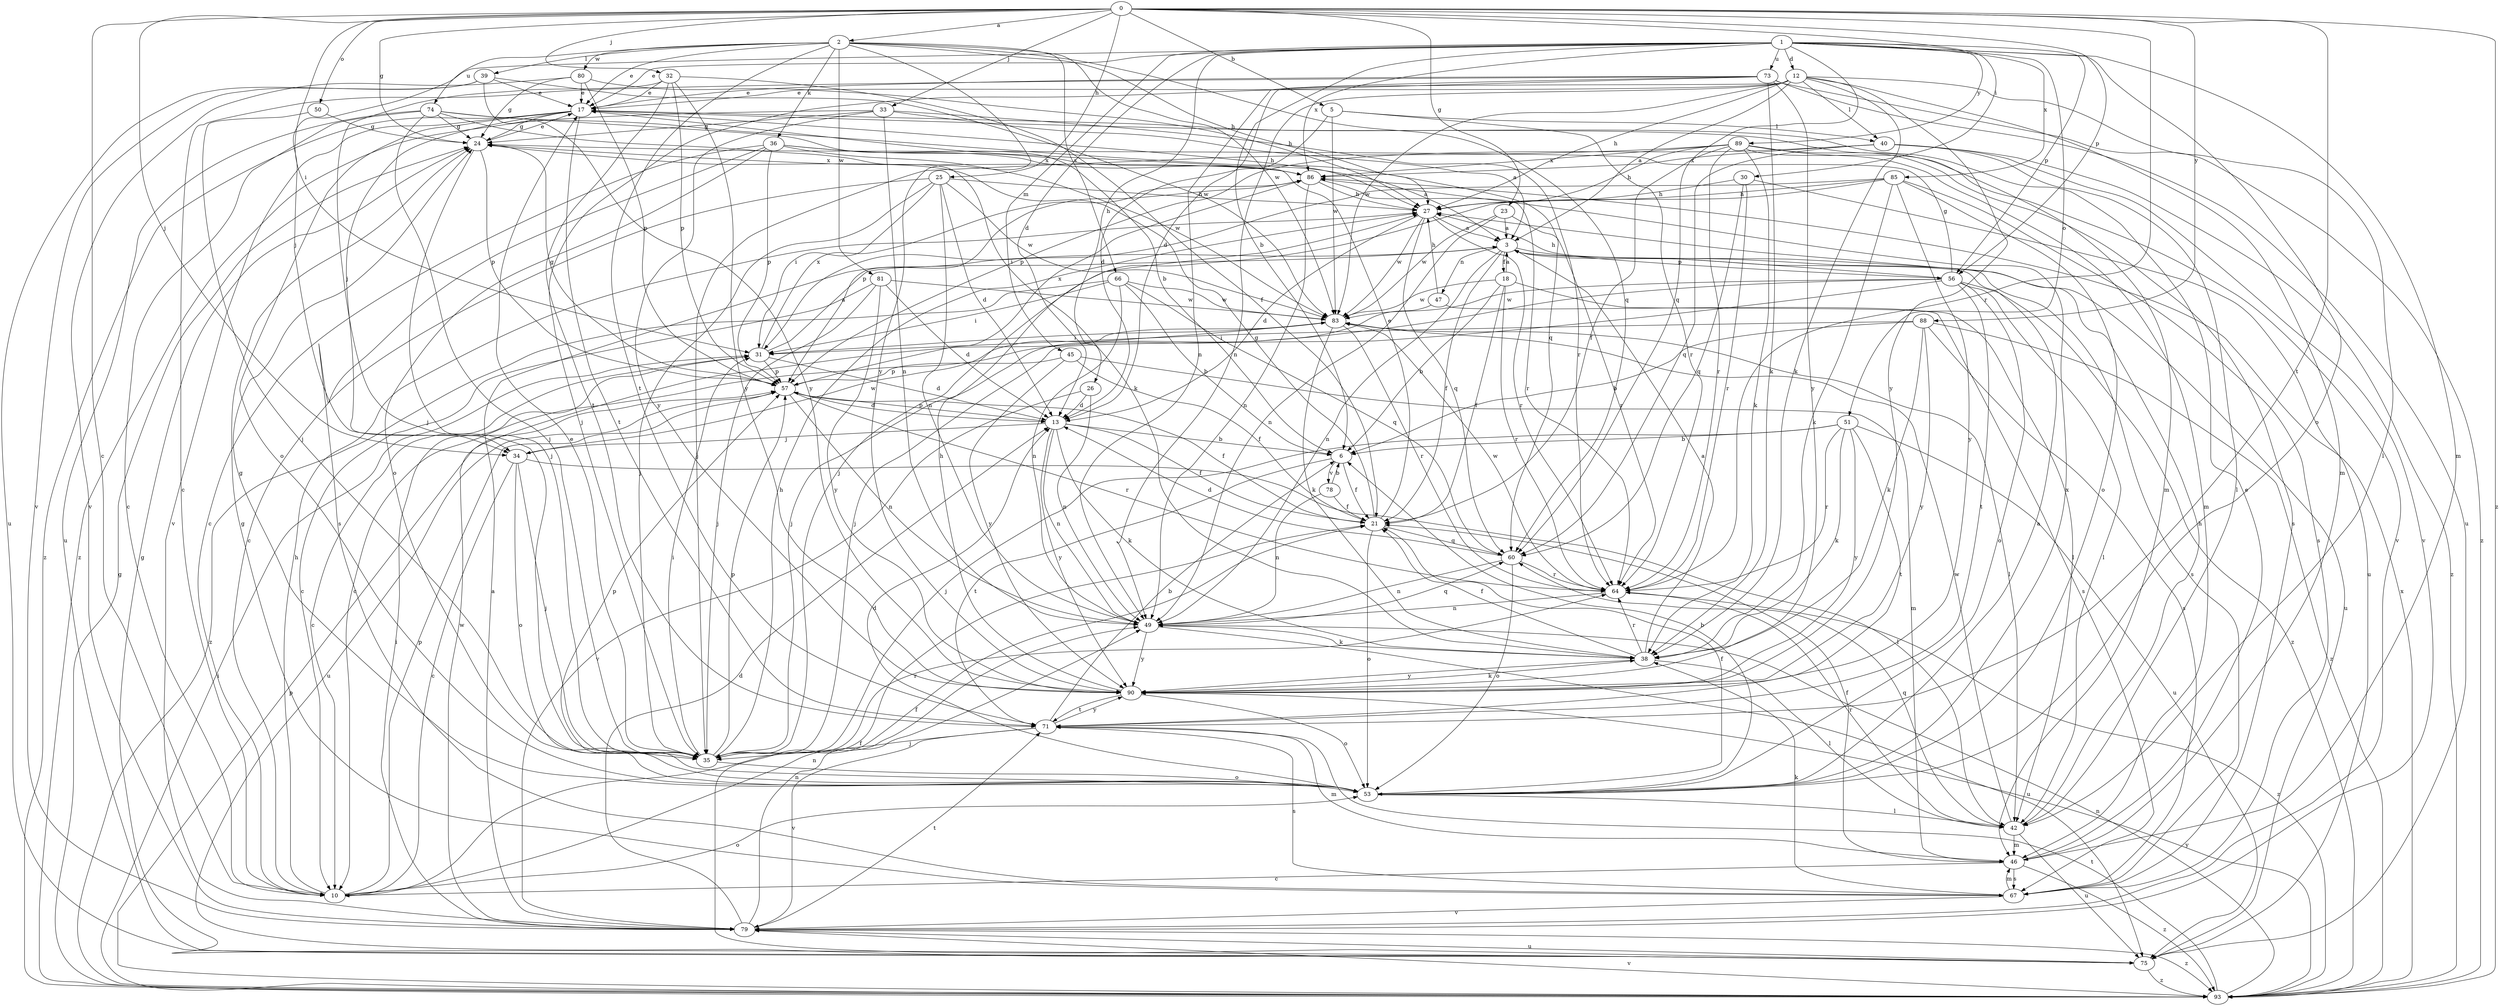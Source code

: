 strict digraph  {
0;
1;
2;
3;
5;
6;
10;
12;
13;
17;
18;
21;
23;
24;
25;
26;
27;
30;
31;
32;
33;
34;
35;
36;
38;
39;
40;
42;
45;
46;
47;
49;
50;
51;
53;
56;
57;
60;
64;
66;
67;
71;
73;
74;
75;
78;
79;
80;
81;
83;
85;
86;
88;
89;
90;
93;
0 -> 2  [label=a];
0 -> 5  [label=b];
0 -> 10  [label=c];
0 -> 23  [label=g];
0 -> 24  [label=g];
0 -> 25  [label=h];
0 -> 30  [label=i];
0 -> 31  [label=i];
0 -> 32  [label=j];
0 -> 33  [label=j];
0 -> 34  [label=j];
0 -> 50  [label=o];
0 -> 56  [label=p];
0 -> 64  [label=r];
0 -> 71  [label=t];
0 -> 88  [label=y];
0 -> 93  [label=z];
1 -> 6  [label=b];
1 -> 12  [label=d];
1 -> 13  [label=d];
1 -> 17  [label=e];
1 -> 26  [label=h];
1 -> 34  [label=j];
1 -> 45  [label=m];
1 -> 46  [label=m];
1 -> 51  [label=o];
1 -> 53  [label=o];
1 -> 56  [label=p];
1 -> 60  [label=q];
1 -> 73  [label=u];
1 -> 85  [label=x];
1 -> 86  [label=x];
1 -> 89  [label=y];
2 -> 17  [label=e];
2 -> 27  [label=h];
2 -> 36  [label=k];
2 -> 39  [label=l];
2 -> 60  [label=q];
2 -> 66  [label=s];
2 -> 71  [label=t];
2 -> 74  [label=u];
2 -> 80  [label=w];
2 -> 81  [label=w];
2 -> 83  [label=w];
2 -> 90  [label=y];
3 -> 18  [label=f];
3 -> 21  [label=f];
3 -> 47  [label=n];
3 -> 49  [label=n];
3 -> 56  [label=p];
3 -> 67  [label=s];
3 -> 75  [label=u];
5 -> 13  [label=d];
5 -> 40  [label=l];
5 -> 64  [label=r];
5 -> 83  [label=w];
6 -> 21  [label=f];
6 -> 71  [label=t];
6 -> 78  [label=v];
10 -> 21  [label=f];
10 -> 27  [label=h];
10 -> 49  [label=n];
10 -> 53  [label=o];
10 -> 57  [label=p];
12 -> 3  [label=a];
12 -> 13  [label=d];
12 -> 17  [label=e];
12 -> 27  [label=h];
12 -> 38  [label=k];
12 -> 40  [label=l];
12 -> 42  [label=l];
12 -> 46  [label=m];
12 -> 49  [label=n];
12 -> 83  [label=w];
12 -> 90  [label=y];
13 -> 6  [label=b];
13 -> 21  [label=f];
13 -> 34  [label=j];
13 -> 38  [label=k];
13 -> 49  [label=n];
13 -> 57  [label=p];
13 -> 90  [label=y];
17 -> 24  [label=g];
17 -> 27  [label=h];
17 -> 34  [label=j];
17 -> 46  [label=m];
17 -> 53  [label=o];
17 -> 71  [label=t];
17 -> 79  [label=v];
17 -> 93  [label=z];
18 -> 3  [label=a];
18 -> 6  [label=b];
18 -> 21  [label=f];
18 -> 42  [label=l];
18 -> 64  [label=r];
18 -> 83  [label=w];
21 -> 17  [label=e];
21 -> 24  [label=g];
21 -> 53  [label=o];
21 -> 60  [label=q];
23 -> 3  [label=a];
23 -> 49  [label=n];
23 -> 64  [label=r];
23 -> 83  [label=w];
24 -> 17  [label=e];
24 -> 35  [label=j];
24 -> 57  [label=p];
24 -> 86  [label=x];
25 -> 10  [label=c];
25 -> 13  [label=d];
25 -> 27  [label=h];
25 -> 31  [label=i];
25 -> 35  [label=j];
25 -> 49  [label=n];
25 -> 83  [label=w];
26 -> 13  [label=d];
26 -> 49  [label=n];
26 -> 79  [label=v];
27 -> 3  [label=a];
27 -> 13  [label=d];
27 -> 60  [label=q];
27 -> 64  [label=r];
27 -> 83  [label=w];
30 -> 27  [label=h];
30 -> 60  [label=q];
30 -> 64  [label=r];
30 -> 75  [label=u];
31 -> 3  [label=a];
31 -> 10  [label=c];
31 -> 13  [label=d];
31 -> 57  [label=p];
31 -> 86  [label=x];
32 -> 17  [label=e];
32 -> 21  [label=f];
32 -> 35  [label=j];
32 -> 57  [label=p];
32 -> 71  [label=t];
32 -> 90  [label=y];
33 -> 3  [label=a];
33 -> 24  [label=g];
33 -> 49  [label=n];
33 -> 64  [label=r];
33 -> 90  [label=y];
33 -> 93  [label=z];
34 -> 10  [label=c];
34 -> 35  [label=j];
34 -> 42  [label=l];
34 -> 53  [label=o];
34 -> 83  [label=w];
35 -> 17  [label=e];
35 -> 27  [label=h];
35 -> 31  [label=i];
35 -> 53  [label=o];
35 -> 57  [label=p];
35 -> 64  [label=r];
36 -> 3  [label=a];
36 -> 10  [label=c];
36 -> 53  [label=o];
36 -> 57  [label=p];
36 -> 67  [label=s];
36 -> 83  [label=w];
36 -> 86  [label=x];
38 -> 3  [label=a];
38 -> 21  [label=f];
38 -> 42  [label=l];
38 -> 64  [label=r];
38 -> 90  [label=y];
39 -> 17  [label=e];
39 -> 75  [label=u];
39 -> 79  [label=v];
39 -> 83  [label=w];
39 -> 90  [label=y];
40 -> 42  [label=l];
40 -> 57  [label=p];
40 -> 60  [label=q];
40 -> 79  [label=v];
40 -> 86  [label=x];
40 -> 93  [label=z];
42 -> 27  [label=h];
42 -> 46  [label=m];
42 -> 60  [label=q];
42 -> 64  [label=r];
42 -> 75  [label=u];
42 -> 83  [label=w];
45 -> 21  [label=f];
45 -> 46  [label=m];
45 -> 57  [label=p];
45 -> 90  [label=y];
46 -> 10  [label=c];
46 -> 17  [label=e];
46 -> 21  [label=f];
46 -> 67  [label=s];
46 -> 93  [label=z];
47 -> 27  [label=h];
47 -> 35  [label=j];
47 -> 67  [label=s];
49 -> 38  [label=k];
49 -> 60  [label=q];
49 -> 75  [label=u];
49 -> 90  [label=y];
50 -> 24  [label=g];
50 -> 35  [label=j];
51 -> 6  [label=b];
51 -> 35  [label=j];
51 -> 38  [label=k];
51 -> 64  [label=r];
51 -> 71  [label=t];
51 -> 75  [label=u];
51 -> 90  [label=y];
53 -> 3  [label=a];
53 -> 6  [label=b];
53 -> 13  [label=d];
53 -> 21  [label=f];
53 -> 24  [label=g];
53 -> 42  [label=l];
53 -> 57  [label=p];
53 -> 86  [label=x];
56 -> 10  [label=c];
56 -> 24  [label=g];
56 -> 27  [label=h];
56 -> 35  [label=j];
56 -> 42  [label=l];
56 -> 53  [label=o];
56 -> 71  [label=t];
56 -> 83  [label=w];
56 -> 93  [label=z];
57 -> 13  [label=d];
57 -> 21  [label=f];
57 -> 24  [label=g];
57 -> 49  [label=n];
57 -> 64  [label=r];
57 -> 75  [label=u];
57 -> 86  [label=x];
60 -> 13  [label=d];
60 -> 49  [label=n];
60 -> 53  [label=o];
60 -> 64  [label=r];
64 -> 49  [label=n];
64 -> 83  [label=w];
64 -> 93  [label=z];
66 -> 6  [label=b];
66 -> 31  [label=i];
66 -> 49  [label=n];
66 -> 60  [label=q];
66 -> 83  [label=w];
66 -> 93  [label=z];
67 -> 24  [label=g];
67 -> 38  [label=k];
67 -> 46  [label=m];
67 -> 79  [label=v];
71 -> 6  [label=b];
71 -> 35  [label=j];
71 -> 46  [label=m];
71 -> 67  [label=s];
71 -> 79  [label=v];
71 -> 90  [label=y];
73 -> 10  [label=c];
73 -> 17  [label=e];
73 -> 35  [label=j];
73 -> 38  [label=k];
73 -> 49  [label=n];
73 -> 75  [label=u];
73 -> 90  [label=y];
73 -> 93  [label=z];
74 -> 6  [label=b];
74 -> 10  [label=c];
74 -> 24  [label=g];
74 -> 35  [label=j];
74 -> 38  [label=k];
74 -> 60  [label=q];
74 -> 75  [label=u];
75 -> 21  [label=f];
75 -> 24  [label=g];
75 -> 93  [label=z];
78 -> 6  [label=b];
78 -> 21  [label=f];
78 -> 49  [label=n];
79 -> 3  [label=a];
79 -> 13  [label=d];
79 -> 31  [label=i];
79 -> 49  [label=n];
79 -> 71  [label=t];
79 -> 75  [label=u];
79 -> 83  [label=w];
79 -> 93  [label=z];
80 -> 17  [label=e];
80 -> 24  [label=g];
80 -> 27  [label=h];
80 -> 57  [label=p];
80 -> 79  [label=v];
81 -> 10  [label=c];
81 -> 13  [label=d];
81 -> 35  [label=j];
81 -> 83  [label=w];
81 -> 90  [label=y];
83 -> 31  [label=i];
83 -> 38  [label=k];
83 -> 42  [label=l];
83 -> 64  [label=r];
85 -> 27  [label=h];
85 -> 31  [label=i];
85 -> 35  [label=j];
85 -> 38  [label=k];
85 -> 53  [label=o];
85 -> 67  [label=s];
85 -> 90  [label=y];
86 -> 27  [label=h];
86 -> 49  [label=n];
86 -> 57  [label=p];
86 -> 64  [label=r];
88 -> 6  [label=b];
88 -> 31  [label=i];
88 -> 38  [label=k];
88 -> 67  [label=s];
88 -> 90  [label=y];
88 -> 93  [label=z];
89 -> 21  [label=f];
89 -> 27  [label=h];
89 -> 35  [label=j];
89 -> 38  [label=k];
89 -> 46  [label=m];
89 -> 64  [label=r];
89 -> 67  [label=s];
89 -> 79  [label=v];
89 -> 86  [label=x];
90 -> 27  [label=h];
90 -> 38  [label=k];
90 -> 53  [label=o];
90 -> 71  [label=t];
93 -> 24  [label=g];
93 -> 31  [label=i];
93 -> 49  [label=n];
93 -> 57  [label=p];
93 -> 71  [label=t];
93 -> 79  [label=v];
93 -> 86  [label=x];
93 -> 90  [label=y];
}
